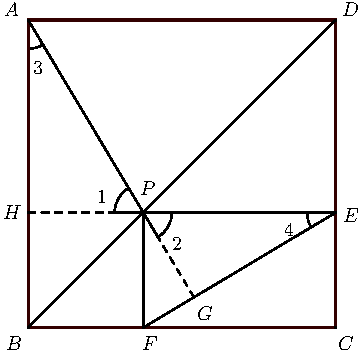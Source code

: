 import graph; size(6cm); real lsf=0.5; pen dps=linewidth(0.7)+fontsize(10); defaultpen(dps); pen ds=black; real xmin=-2.1908106955387625,xmax=1.6302881206314581,ymin=-0.5091686846510316,ymax=2.1962808421264146; 
pen ttqqqq=rgb(0.2,0.,0.); 
pair A=(-1.,1.), B=(-1.,0.), C=(0.,0.), D=(0.,1.), P=(-0.6258744975667256,0.37412550243327436), F=(-0.6258744975667256,0.), G=(-0.46110971572273274,0.09849052330834247), H=(-1.,0.37412550243327436); 
draw(A--B--C--D--cycle,linewidth(1.2)+ttqqqq); draw(arc(P,0.09297077411606376,120.86948008328758,180.)--(-0.6258744975667256,0.37412550243327436)--cycle,linewidth(0.8)); draw(arc(P,0.09297077411606376,-59.13051991671245,0.)--(-0.6258744975667256,0.37412550243327436)--cycle,linewidth(0.8)); draw(arc(A,0.09297077411606376,-90.,-59.13051991671245)--(-1.,1.)--cycle,linewidth(0.8)); draw(arc((0.,0.37412550243327436),0.09297077411606376,180.,210.86948008328756)--(0.,0.37412550243327436)--cycle,linewidth(0.8)); 
draw(A--B,linewidth(1.2)+ttqqqq); draw(B--C,linewidth(1.2)+ttqqqq); draw(C--D,linewidth(1.2)+ttqqqq); draw(D--A,linewidth(1.2)+ttqqqq); draw(B--D,linewidth(0.8)); draw(P--A,linewidth(0.8)); draw(P--(0.,0.37412550243327436),linewidth(0.8)); draw(P--F,linewidth(0.8)); draw(F--(0.,0.37412550243327436),linewidth(0.8)); draw(P--G,linewidth(0.8)+linetype("4 4")); draw(P--H,linewidth(0.8)+linetype("4 4")); 
dot(A,linewidth(1.pt)+ds); label("$A$",(-1.0875575093614724,1.0062549334408024),NE*lsf); dot(B,linewidth(1.pt)+ds); label("$B$",(-1.078260431949866,-0.08150312371713977),NE*lsf); dot(C,linewidth(1.pt)+ds); label("$C$",(2.0054779647354917e-4,-0.08150312371713977),NE*lsf); dot(D,linewidth(1.pt)+ds); label("$D$",(0.012596651011948717,1.0062549334408024),NE*lsf); dot(P,linewidth(1.pt)+ds); label("$P$",(-0.6443968194082351,0.4236380823134716),NE*lsf); dot((0.,0.37412550243327436),linewidth(1.pt)+ds); label("$E$",(0.01569567681581751,0.3368653598051457),NE*lsf); dot(F,linewidth(1.pt)+ds); label("$F$",(-0.6381987678004976,-0.08150312371713977),NE*lsf); dot(G,linewidth(1.pt)+ds); label("$G$",(-0.4584552711761076,0.01766570200666123),NE*lsf); dot(H,linewidth(1.pt)+ds); label("$H$",(-1.0906565351653412,0.34616243721675205),NE*lsf); label("1",(-0.7838529805823308,0.39884587588252135),NE*lsf); label("2",(-0.5390299420766962,0.2438945856890823),NE*lsf); label("3",(-0.9914877094415399,0.8172143594048068),NE*lsf); label("4",(-0.1764439230240476,0.290379972747114),NE*lsf); 
clip((xmin,ymin)--(xmin,ymax)--(xmax,ymax)--(xmax,ymin)--cycle); 